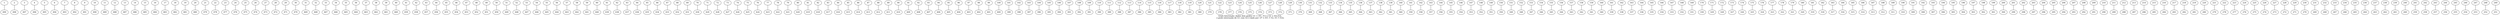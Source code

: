 /*
Grupo 21 (Eduardo Araujo, Isadora Ferreira e Miguel Sales)
Disciplina Teoria dos Grafos - UFJF - Prof. Stênio Sã
*/ 
/*
G1 é o arquivo: teste.txt e G2 é o arquivo: teste.txt
*/
graph  Intersection {
label = "Grafo Interseção: dados dois grafos G1 = (V1, E1) e G2 = (V2,E2),
 o grafo interseção de G1 com G2 é dado por: G* = (V1 ∩ V2, E1 ∩ E2);"
1  --  499  
2  --  498  
3  --  497  
4  --  496  
5  --  495  
6  --  494  
7  --  493  
8  --  492  
9  --  491  
10  --  490  
11  --  489  
12  --  488  
13  --  487  
14  --  486  
15  --  485  
16  --  484  
17  --  483  
18  --  482  
19  --  481  
20  --  480  
21  --  479  
22  --  478  
23  --  477  
24  --  476  
25  --  475  
26  --  474  
27  --  473  
28  --  472  
29  --  471  
30  --  470  
31  --  469  
32  --  468  
33  --  467  
34  --  466  
35  --  465  
36  --  464  
37  --  463  
38  --  462  
39  --  461  
40  --  460  
41  --  459  
42  --  458  
43  --  457  
44  --  456  
45  --  455  
46  --  454  
47  --  453  
48  --  452  
49  --  451  
50  --  450  
51  --  449  
52  --  448  
53  --  447  
54  --  446  
55  --  445  
56  --  444  
57  --  443  
58  --  442  
59  --  441  
60  --  440  
61  --  439  
62  --  438  
63  --  437  
64  --  436  
65  --  435  
66  --  434  
67  --  433  
68  --  432  
69  --  431  
70  --  430  
71  --  429  
72  --  428  
73  --  427  
74  --  426  
75  --  425  
76  --  424  
77  --  423  
78  --  422  
79  --  421  
80  --  420  
81  --  419  
82  --  418  
83  --  417  
84  --  416  
85  --  415  
86  --  414  
87  --  413  
88  --  412  
89  --  411  
90  --  410  
91  --  409  
92  --  408  
93  --  407  
94  --  406  
95  --  405  
96  --  404  
97  --  403  
98  --  402  
99  --  401  
100  --  400  
101  --  399  
102  --  398  
103  --  397  
104  --  396  
105  --  395  
106  --  394  
107  --  393  
108  --  392  
109  --  391  
110  --  390  
111  --  389  
112  --  388  
113  --  387  
114  --  386  
115  --  385  
116  --  384  
117  --  383  
118  --  382  
119  --  381  
120  --  380  
121  --  379  
122  --  378  
123  --  377  
124  --  376  
125  --  375  
126  --  374  
127  --  373  
128  --  372  
129  --  371  
130  --  370  
131  --  369  
132  --  368  
133  --  367  
134  --  366  
135  --  365  
136  --  364  
137  --  363  
138  --  362  
139  --  361  
140  --  360  
141  --  359  
142  --  358  
143  --  357  
144  --  356  
145  --  355  
146  --  354  
147  --  353  
148  --  352  
149  --  351  
150  --  350  
151  --  349  
152  --  348  
153  --  347  
154  --  346  
155  --  345  
156  --  344  
157  --  343  
158  --  342  
159  --  341  
160  --  340  
161  --  339  
162  --  338  
163  --  337  
164  --  336  
165  --  335  
166  --  334  
167  --  333  
168  --  332  
169  --  331  
170  --  330  
171  --  329  
172  --  328  
173  --  327  
174  --  326  
175  --  325  
176  --  324  
177  --  323  
178  --  322  
179  --  321  
180  --  320  
181  --  319  
182  --  318  
183  --  317  
184  --  316  
185  --  315  
186  --  314  
187  --  313  
188  --  312  
189  --  311  
190  --  310  
191  --  309  
192  --  308  
193  --  307  
194  --  306  
195  --  305  
196  --  304  
197  --  303  
198  --  302  
199  --  301  
200  --  300  
201  --  299  
202  --  298  
203  --  297  
204  --  296  
205  --  295  
206  --  294  
207  --  293  
208  --  292  
209  --  291  
210  --  290  
211  --  289  
212  --  288  
213  --  287  
214  --  286  
215  --  285  
216  --  284  
217  --  283  
218  --  282  
219  --  281  
220  --  280  
221  --  279  
222  --  278  
223  --  277  
224  --  276  
225  --  275  
226  --  274  
227  --  273  
228  --  272  
229  --  271  
230  --  270  
231  --  269  
232  --  268  
233  --  267  
234  --  266  
235  --  265  
236  --  264  
237  --  263  
238  --  262  
239  --  261  
240  --  260  
241  --  259  
242  --  258  
243  --  257  
244  --  256  
245  --  255  
246  --  254  
247  --  253  
248  --  252  
249  --  251  
}
